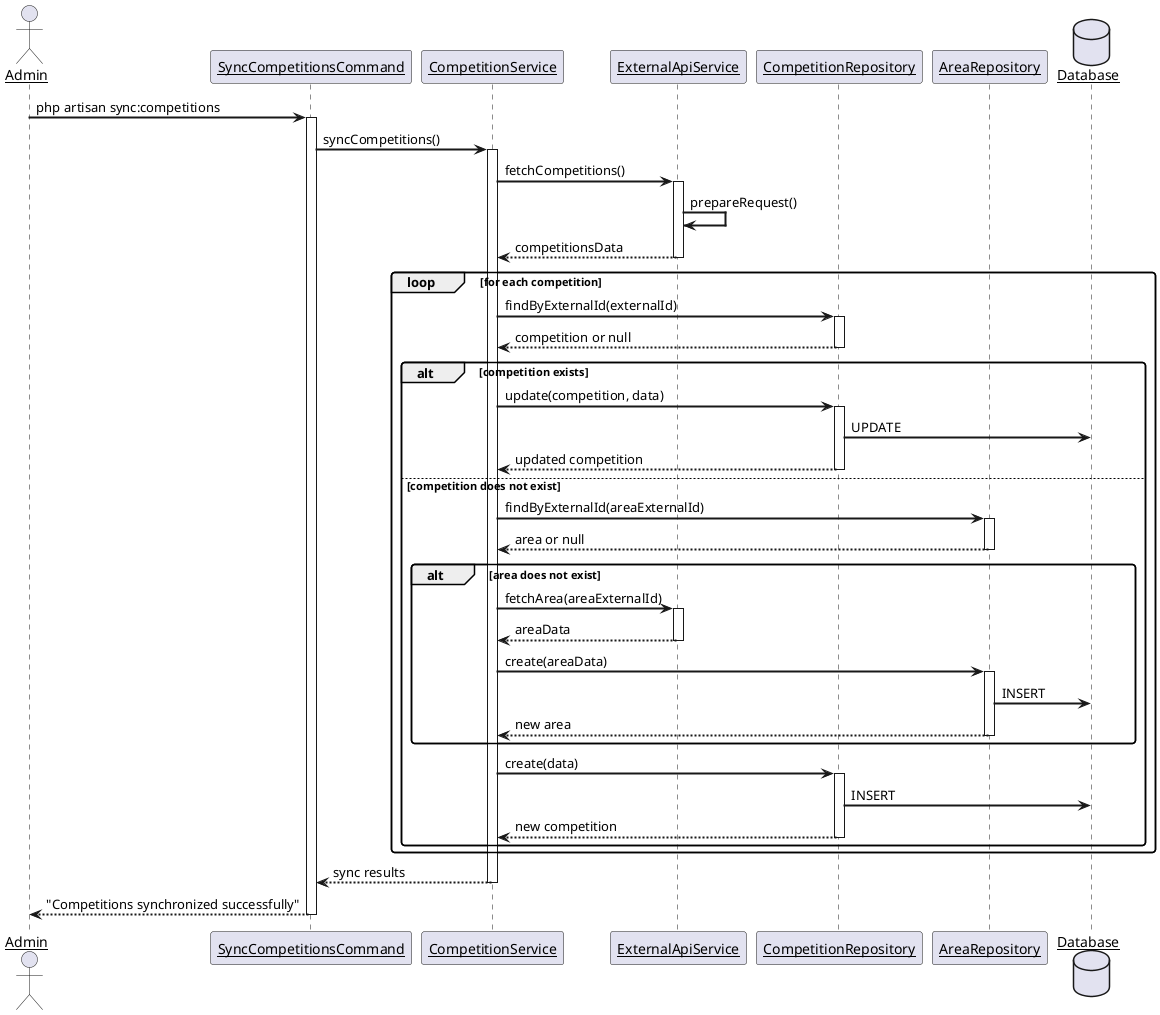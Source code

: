 @startuml sequence_sync_competition
skinparam shadowing false
skinparam sequenceArrowThickness 2
skinparam roundcorner 5
skinparam sequenceParticipant underline

actor Admin
participant "SyncCompetitionsCommand" as Command
participant "CompetitionService" as Service
participant "ExternalApiService" as ApiService
participant "CompetitionRepository" as Repository
participant "AreaRepository" as AreaRepo
database "Database" as DB

Admin -> Command: php artisan sync:competitions
activate Command

Command -> Service: syncCompetitions()
activate Service

Service -> ApiService: fetchCompetitions()
activate ApiService
ApiService -> ApiService: prepareRequest()
ApiService --> Service: competitionsData
deactivate ApiService

loop for each competition
    Service -> Repository: findByExternalId(externalId)
    activate Repository
    Repository --> Service: competition or null
    deactivate Repository

    alt competition exists
        Service -> Repository: update(competition, data)
        activate Repository
        Repository -> DB: UPDATE
        Repository --> Service: updated competition
        deactivate Repository
    else competition does not exist
        Service -> AreaRepo: findByExternalId(areaExternalId)
        activate AreaRepo
        AreaRepo --> Service: area or null
        deactivate AreaRepo

        alt area does not exist
            Service -> ApiService: fetchArea(areaExternalId)
            activate ApiService
            ApiService --> Service: areaData
            deactivate ApiService

            Service -> AreaRepo: create(areaData)
            activate AreaRepo
            AreaRepo -> DB: INSERT
            AreaRepo --> Service: new area
            deactivate AreaRepo
        end

        Service -> Repository: create(data)
        activate Repository
        Repository -> DB: INSERT
        Repository --> Service: new competition
        deactivate Repository
    end
end

Service --> Command: sync results
deactivate Service

Command --> Admin: "Competitions synchronized successfully"
deactivate Command

@enduml
